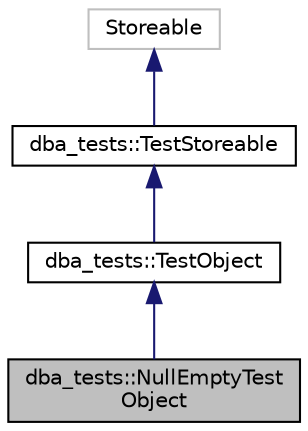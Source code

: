 digraph "dba_tests::NullEmptyTestObject"
{
  edge [fontname="Helvetica",fontsize="10",labelfontname="Helvetica",labelfontsize="10"];
  node [fontname="Helvetica",fontsize="10",shape=record];
  Node1 [label="dba_tests::NullEmptyTest\lObject",height=0.2,width=0.4,color="black", fillcolor="grey75", style="filled" fontcolor="black"];
  Node2 -> Node1 [dir="back",color="midnightblue",fontsize="10",style="solid",fontname="Helvetica"];
  Node2 [label="dba_tests::TestObject",height=0.2,width=0.4,color="black", fillcolor="white", style="filled",URL="$classdba__tests_1_1_test_object.html"];
  Node3 -> Node2 [dir="back",color="midnightblue",fontsize="10",style="solid",fontname="Helvetica"];
  Node3 [label="dba_tests::TestStoreable",height=0.2,width=0.4,color="black", fillcolor="white", style="filled",URL="$classdba__tests_1_1_test_storeable.html"];
  Node4 -> Node3 [dir="back",color="midnightblue",fontsize="10",style="solid",fontname="Helvetica"];
  Node4 [label="Storeable",height=0.2,width=0.4,color="grey75", fillcolor="white", style="filled"];
}

